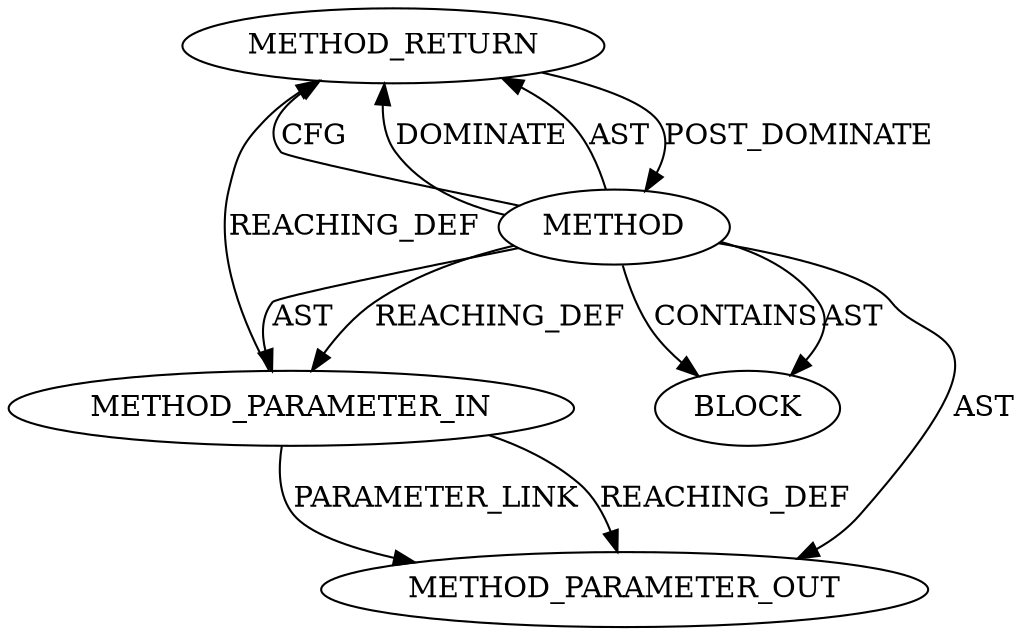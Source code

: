 digraph {
  304 [label=METHOD_RETURN ORDER=3 CODE="RET" COLUMN_NUMBER=6 LINE_NUMBER=170 TYPE_FULL_NAME="void" EVALUATION_STRATEGY="BY_VALUE"]
  21200 [label=METHOD_PARAMETER_OUT ORDER=1 CODE="struct socket *sock" IS_VARIADIC=false COLUMN_NUMBER=28 LINE_NUMBER=170 TYPE_FULL_NAME="socket*" EVALUATION_STRATEGY="BY_VALUE" INDEX=1 NAME="sock"]
  302 [label=METHOD_PARAMETER_IN ORDER=1 CODE="struct socket *sock" IS_VARIADIC=false COLUMN_NUMBER=28 LINE_NUMBER=170 TYPE_FULL_NAME="socket*" EVALUATION_STRATEGY="BY_VALUE" INDEX=1 NAME="sock"]
  303 [label=BLOCK ORDER=2 ARGUMENT_INDEX=-1 CODE="<empty>" TYPE_FULL_NAME="<empty>"]
  301 [label=METHOD COLUMN_NUMBER=6 LINE_NUMBER=170 COLUMN_NUMBER_END=47 IS_EXTERNAL=false SIGNATURE="void tls_device_splice_eof (socket*)" NAME="tls_device_splice_eof" AST_PARENT_TYPE="TYPE_DECL" AST_PARENT_FULL_NAME="tls.h:<global>" ORDER=37 CODE="void tls_device_splice_eof(struct socket *sock);" FULL_NAME="tls_device_splice_eof" LINE_NUMBER_END=170 FILENAME="tls.h"]
  301 -> 302 [label=REACHING_DEF VARIABLE=""]
  301 -> 304 [label=CFG ]
  302 -> 304 [label=REACHING_DEF VARIABLE="sock"]
  301 -> 304 [label=DOMINATE ]
  301 -> 21200 [label=AST ]
  302 -> 21200 [label=PARAMETER_LINK ]
  301 -> 304 [label=AST ]
  301 -> 303 [label=CONTAINS ]
  302 -> 21200 [label=REACHING_DEF VARIABLE="sock"]
  301 -> 302 [label=AST ]
  301 -> 303 [label=AST ]
  304 -> 301 [label=POST_DOMINATE ]
}

